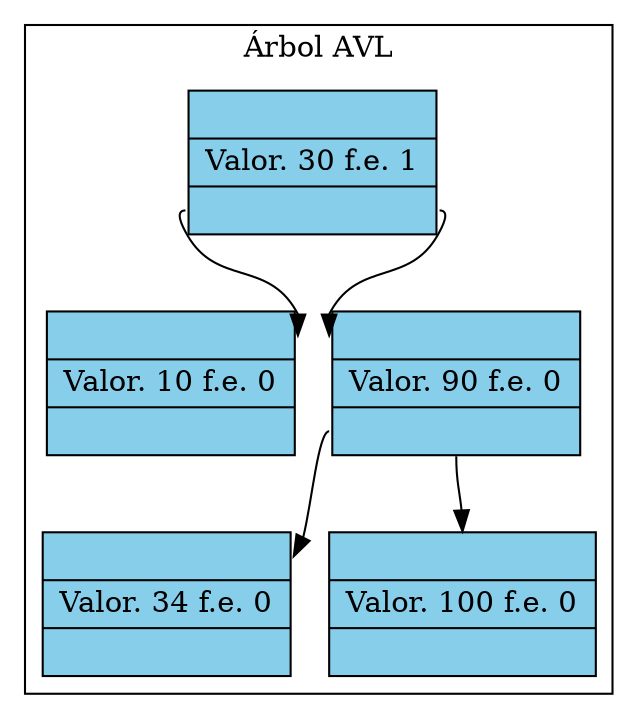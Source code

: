 digraph G {
	 rankdir = TB; 

	 node[shape=record]; 

	 subgraph clusterAVL { 

	 label = "Árbol AVL"; 

	 tn_avlt10[label = "{ <e> | Valor. 10 
 f.e. 0| <p> }", style="filled", color="black", fillcolor="skyblue"]; 
	 tn_avlt30:p -> tn_avlt10:e; 
	 tn_avlt30[label = "{ <e> | Valor. 30 
 f.e. 1| <p> }", style="filled", color="black", fillcolor="skyblue"]; 
	 tn_avlt34[label = "{ <e> | Valor. 34 
 f.e. 0| <p> }", style="filled", color="black", fillcolor="skyblue"]; 
	 tn_avlt90:p -> tn_avlt34:e; 
	 tn_avlt90[label = "{ <e> | Valor. 90 
 f.e. 0| <p> }", style="filled", color="black", fillcolor="skyblue"]; 
	 tn_avlt30:p -> tn_avlt90:e; 
	 tn_avlt100[label = "{ <e> | Valor. 100 
 f.e. 0| <p> }", style="filled", color="black", fillcolor="skyblue"]; 
	 tn_avlt90:p -> tn_avlt100:e; 
	 } 
	 } 
